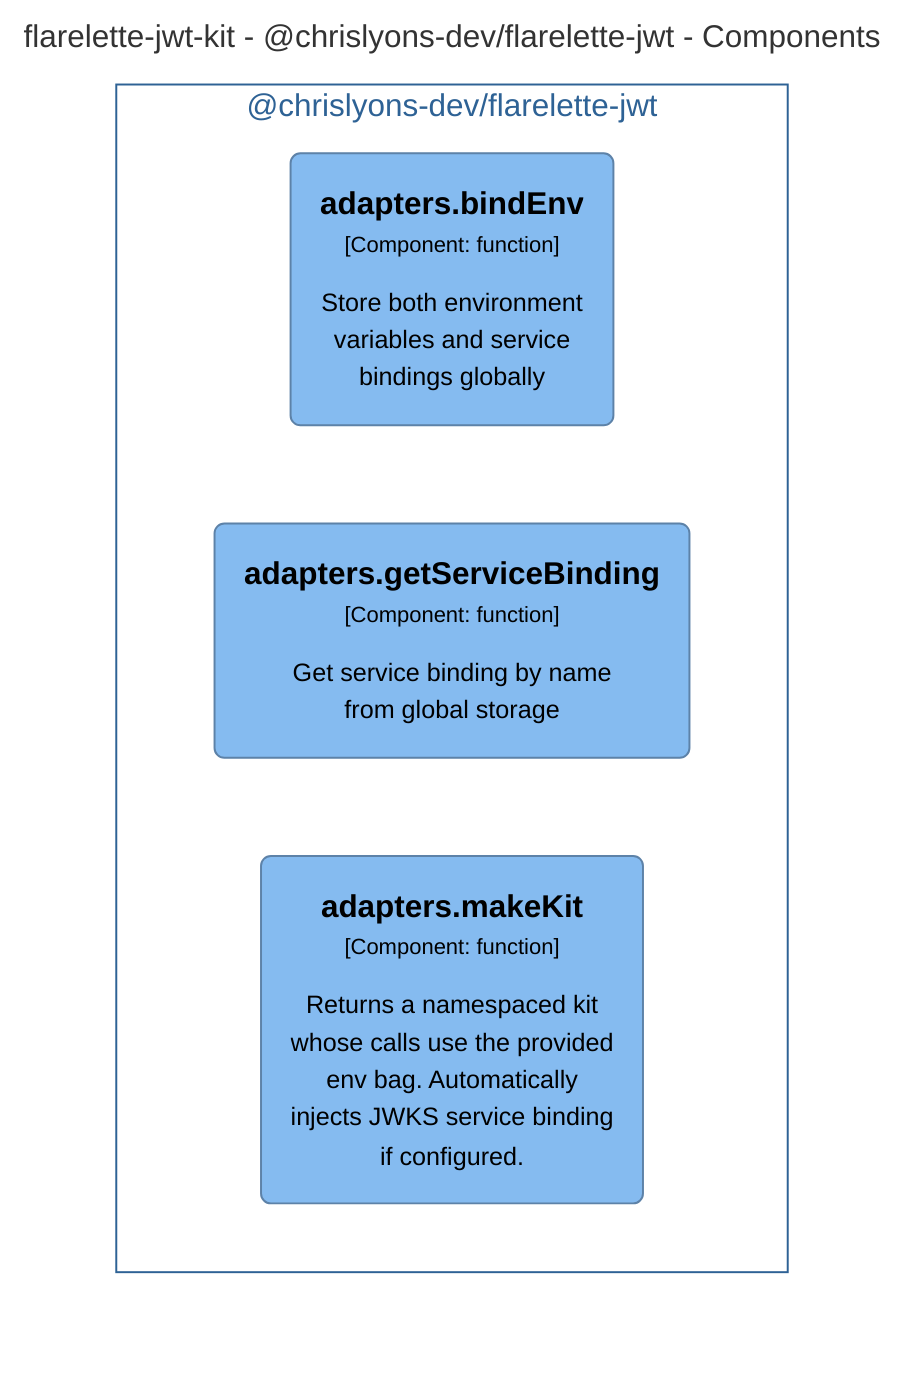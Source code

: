 graph TB
  linkStyle default fill:#ffffff

  subgraph diagram ["flarelette-jwt-kit - @chrislyons-dev/flarelette-jwt - Components"]
    style diagram fill:#ffffff,stroke:#ffffff

    subgraph 2 ["@chrislyons-dev/flarelette-jwt"]
      style 2 fill:#ffffff,stroke:#2e6295,color:#2e6295

      29("<div style='font-weight: bold'>adapters.bindEnv</div><div style='font-size: 70%; margin-top: 0px'>[Component: function]</div><div style='font-size: 80%; margin-top:10px'>Store both environment<br />variables and service<br />bindings globally</div>")
      style 29 fill:#85bbf0,stroke:#5d82a8,color:#000000
      30("<div style='font-weight: bold'>adapters.getServiceBinding</div><div style='font-size: 70%; margin-top: 0px'>[Component: function]</div><div style='font-size: 80%; margin-top:10px'>Get service binding by name<br />from global storage</div>")
      style 30 fill:#85bbf0,stroke:#5d82a8,color:#000000
      31("<div style='font-weight: bold'>adapters.makeKit</div><div style='font-size: 70%; margin-top: 0px'>[Component: function]</div><div style='font-size: 80%; margin-top:10px'>Returns a namespaced kit<br />whose calls use the provided<br />env bag. Automatically<br />injects JWKS service binding<br />if configured.</div>")
      style 31 fill:#85bbf0,stroke:#5d82a8,color:#000000
    end

  end